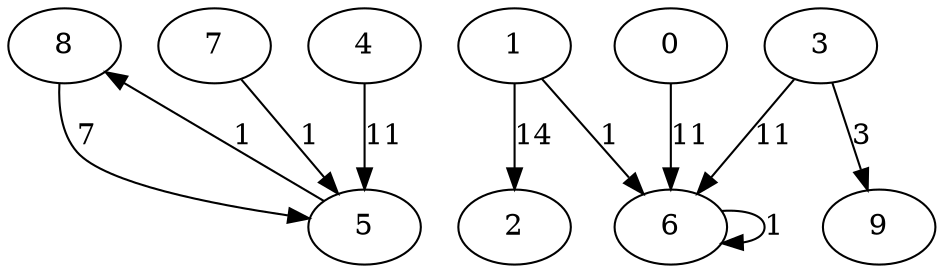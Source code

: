 digraph {	8 -> 5[label="7",weight="7"];
	0 -> 6[label="11",weight="11"];
	1 -> 2[label="14",weight="14"];
	3 -> 6[label="11",weight="11"];
	3 -> 9[label="3",weight="3"];
	6 -> 6[label="1",weight="1"];
	5 -> 8[label="1",weight="1"];
	7 -> 5[label="1",weight="1"];
	1 -> 6[label="1",weight="1"];
	4 -> 5[label="11",weight="11"];
	2;
	9;
}
